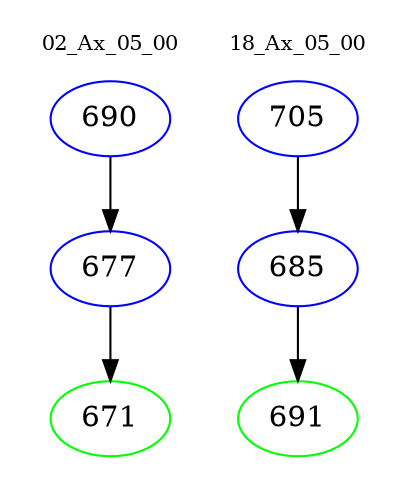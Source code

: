 digraph{
subgraph cluster_0 {
color = white
label = "02_Ax_05_00";
fontsize=10;
T0_690 [label="690", color="blue"]
T0_690 -> T0_677 [color="black"]
T0_677 [label="677", color="blue"]
T0_677 -> T0_671 [color="black"]
T0_671 [label="671", color="green"]
}
subgraph cluster_1 {
color = white
label = "18_Ax_05_00";
fontsize=10;
T1_705 [label="705", color="blue"]
T1_705 -> T1_685 [color="black"]
T1_685 [label="685", color="blue"]
T1_685 -> T1_691 [color="black"]
T1_691 [label="691", color="green"]
}
}
